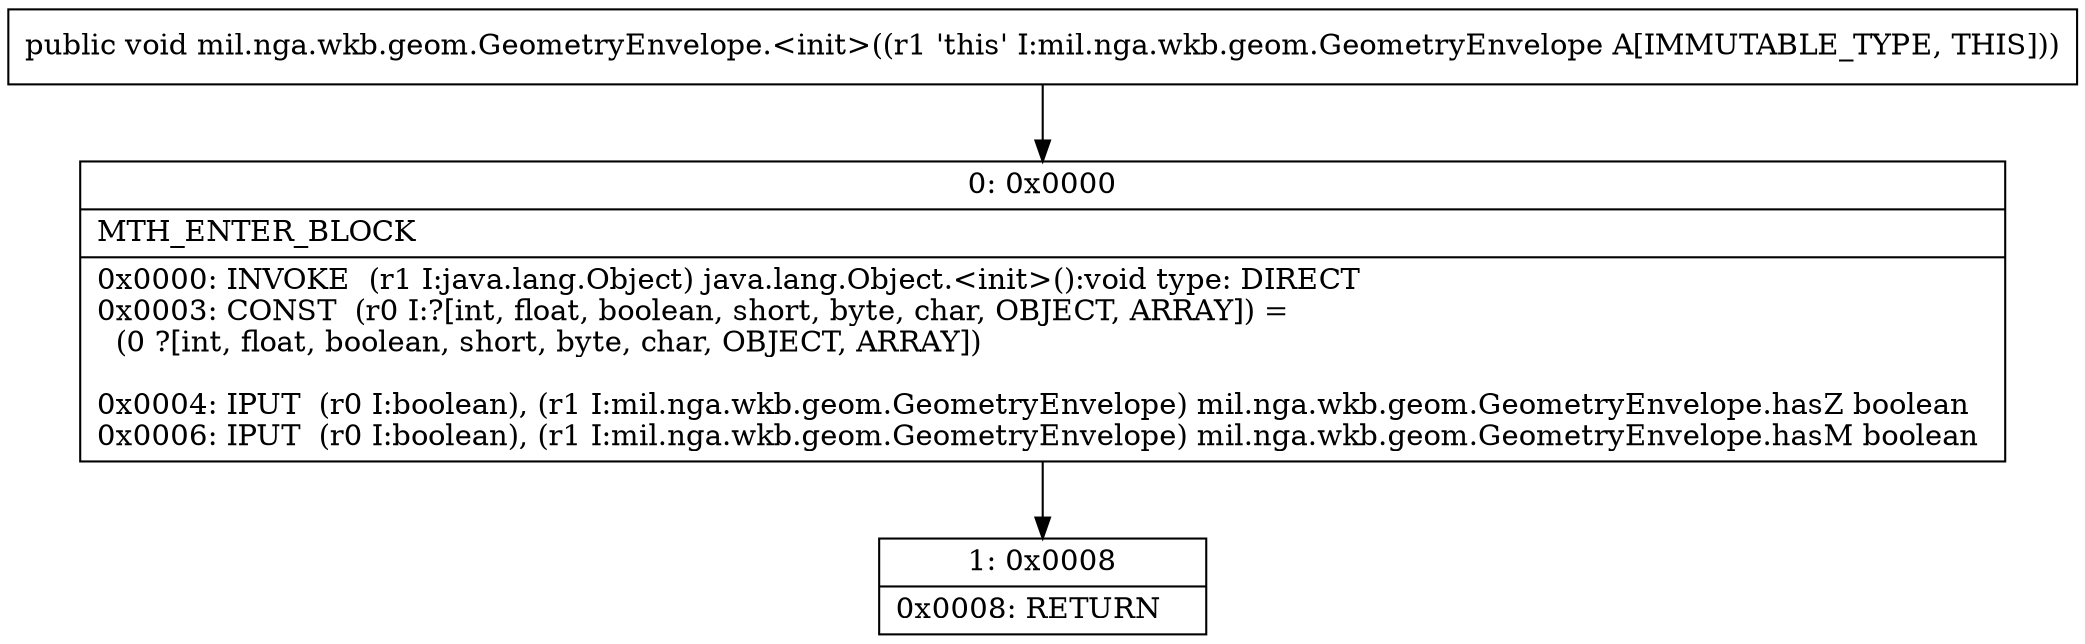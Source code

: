 digraph "CFG formil.nga.wkb.geom.GeometryEnvelope.\<init\>()V" {
Node_0 [shape=record,label="{0\:\ 0x0000|MTH_ENTER_BLOCK\l|0x0000: INVOKE  (r1 I:java.lang.Object) java.lang.Object.\<init\>():void type: DIRECT \l0x0003: CONST  (r0 I:?[int, float, boolean, short, byte, char, OBJECT, ARRAY]) = \l  (0 ?[int, float, boolean, short, byte, char, OBJECT, ARRAY])\l \l0x0004: IPUT  (r0 I:boolean), (r1 I:mil.nga.wkb.geom.GeometryEnvelope) mil.nga.wkb.geom.GeometryEnvelope.hasZ boolean \l0x0006: IPUT  (r0 I:boolean), (r1 I:mil.nga.wkb.geom.GeometryEnvelope) mil.nga.wkb.geom.GeometryEnvelope.hasM boolean \l}"];
Node_1 [shape=record,label="{1\:\ 0x0008|0x0008: RETURN   \l}"];
MethodNode[shape=record,label="{public void mil.nga.wkb.geom.GeometryEnvelope.\<init\>((r1 'this' I:mil.nga.wkb.geom.GeometryEnvelope A[IMMUTABLE_TYPE, THIS])) }"];
MethodNode -> Node_0;
Node_0 -> Node_1;
}


